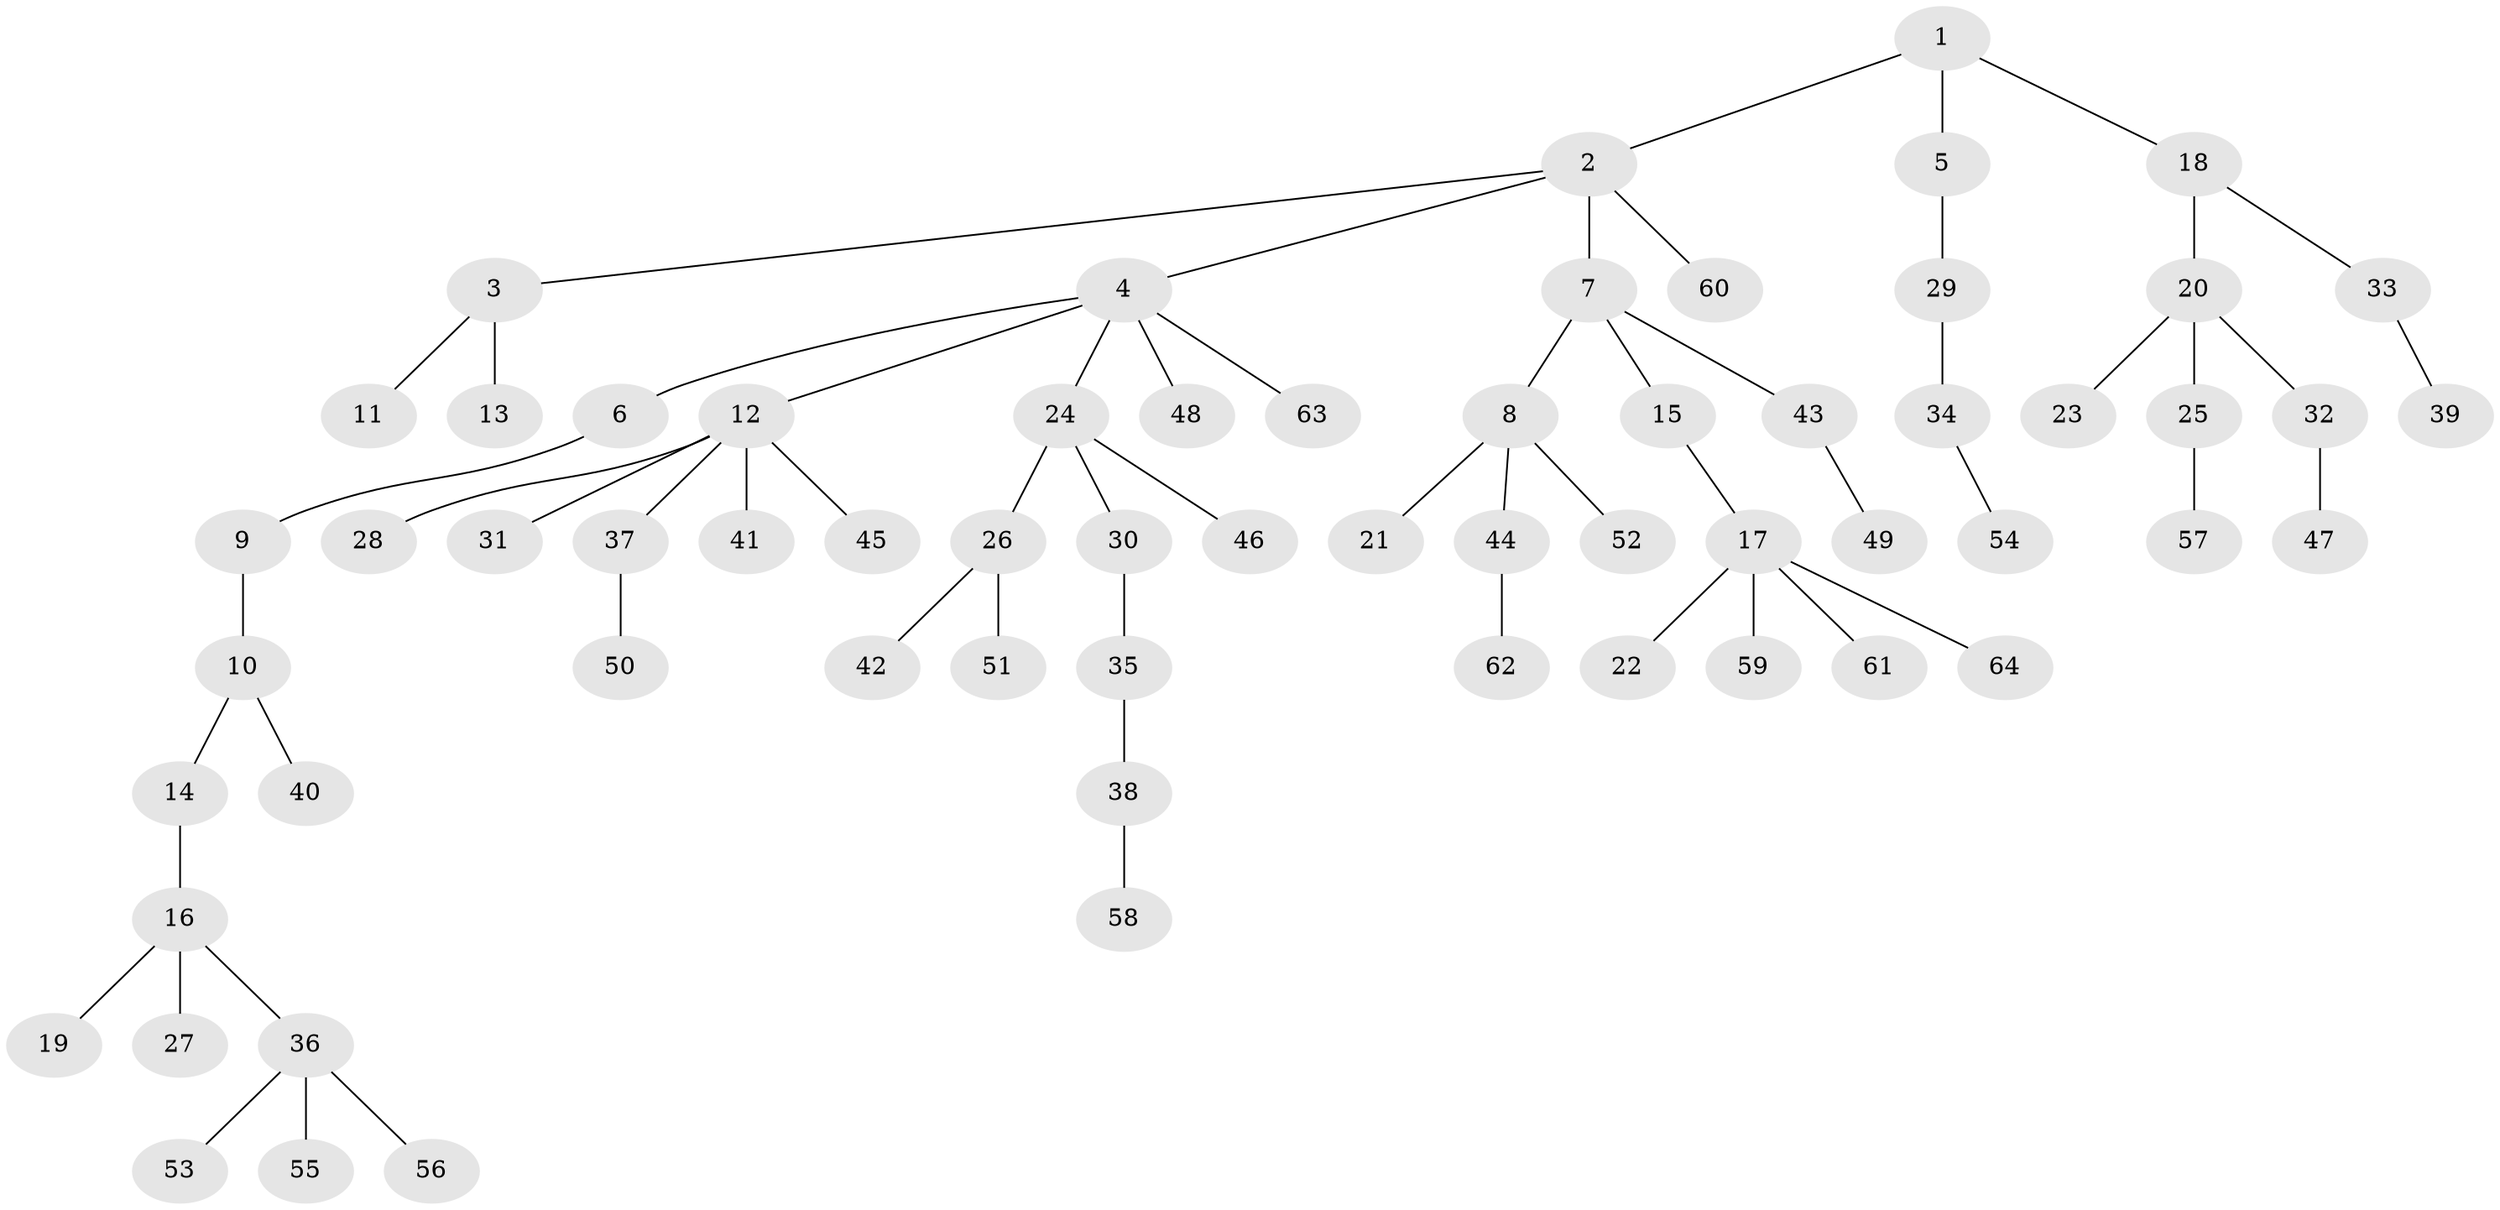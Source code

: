 // Generated by graph-tools (version 1.1) at 2025/36/03/09/25 02:36:47]
// undirected, 64 vertices, 63 edges
graph export_dot {
graph [start="1"]
  node [color=gray90,style=filled];
  1;
  2;
  3;
  4;
  5;
  6;
  7;
  8;
  9;
  10;
  11;
  12;
  13;
  14;
  15;
  16;
  17;
  18;
  19;
  20;
  21;
  22;
  23;
  24;
  25;
  26;
  27;
  28;
  29;
  30;
  31;
  32;
  33;
  34;
  35;
  36;
  37;
  38;
  39;
  40;
  41;
  42;
  43;
  44;
  45;
  46;
  47;
  48;
  49;
  50;
  51;
  52;
  53;
  54;
  55;
  56;
  57;
  58;
  59;
  60;
  61;
  62;
  63;
  64;
  1 -- 2;
  1 -- 5;
  1 -- 18;
  2 -- 3;
  2 -- 4;
  2 -- 7;
  2 -- 60;
  3 -- 11;
  3 -- 13;
  4 -- 6;
  4 -- 12;
  4 -- 24;
  4 -- 48;
  4 -- 63;
  5 -- 29;
  6 -- 9;
  7 -- 8;
  7 -- 15;
  7 -- 43;
  8 -- 21;
  8 -- 44;
  8 -- 52;
  9 -- 10;
  10 -- 14;
  10 -- 40;
  12 -- 28;
  12 -- 31;
  12 -- 37;
  12 -- 41;
  12 -- 45;
  14 -- 16;
  15 -- 17;
  16 -- 19;
  16 -- 27;
  16 -- 36;
  17 -- 22;
  17 -- 59;
  17 -- 61;
  17 -- 64;
  18 -- 20;
  18 -- 33;
  20 -- 23;
  20 -- 25;
  20 -- 32;
  24 -- 26;
  24 -- 30;
  24 -- 46;
  25 -- 57;
  26 -- 42;
  26 -- 51;
  29 -- 34;
  30 -- 35;
  32 -- 47;
  33 -- 39;
  34 -- 54;
  35 -- 38;
  36 -- 53;
  36 -- 55;
  36 -- 56;
  37 -- 50;
  38 -- 58;
  43 -- 49;
  44 -- 62;
}
